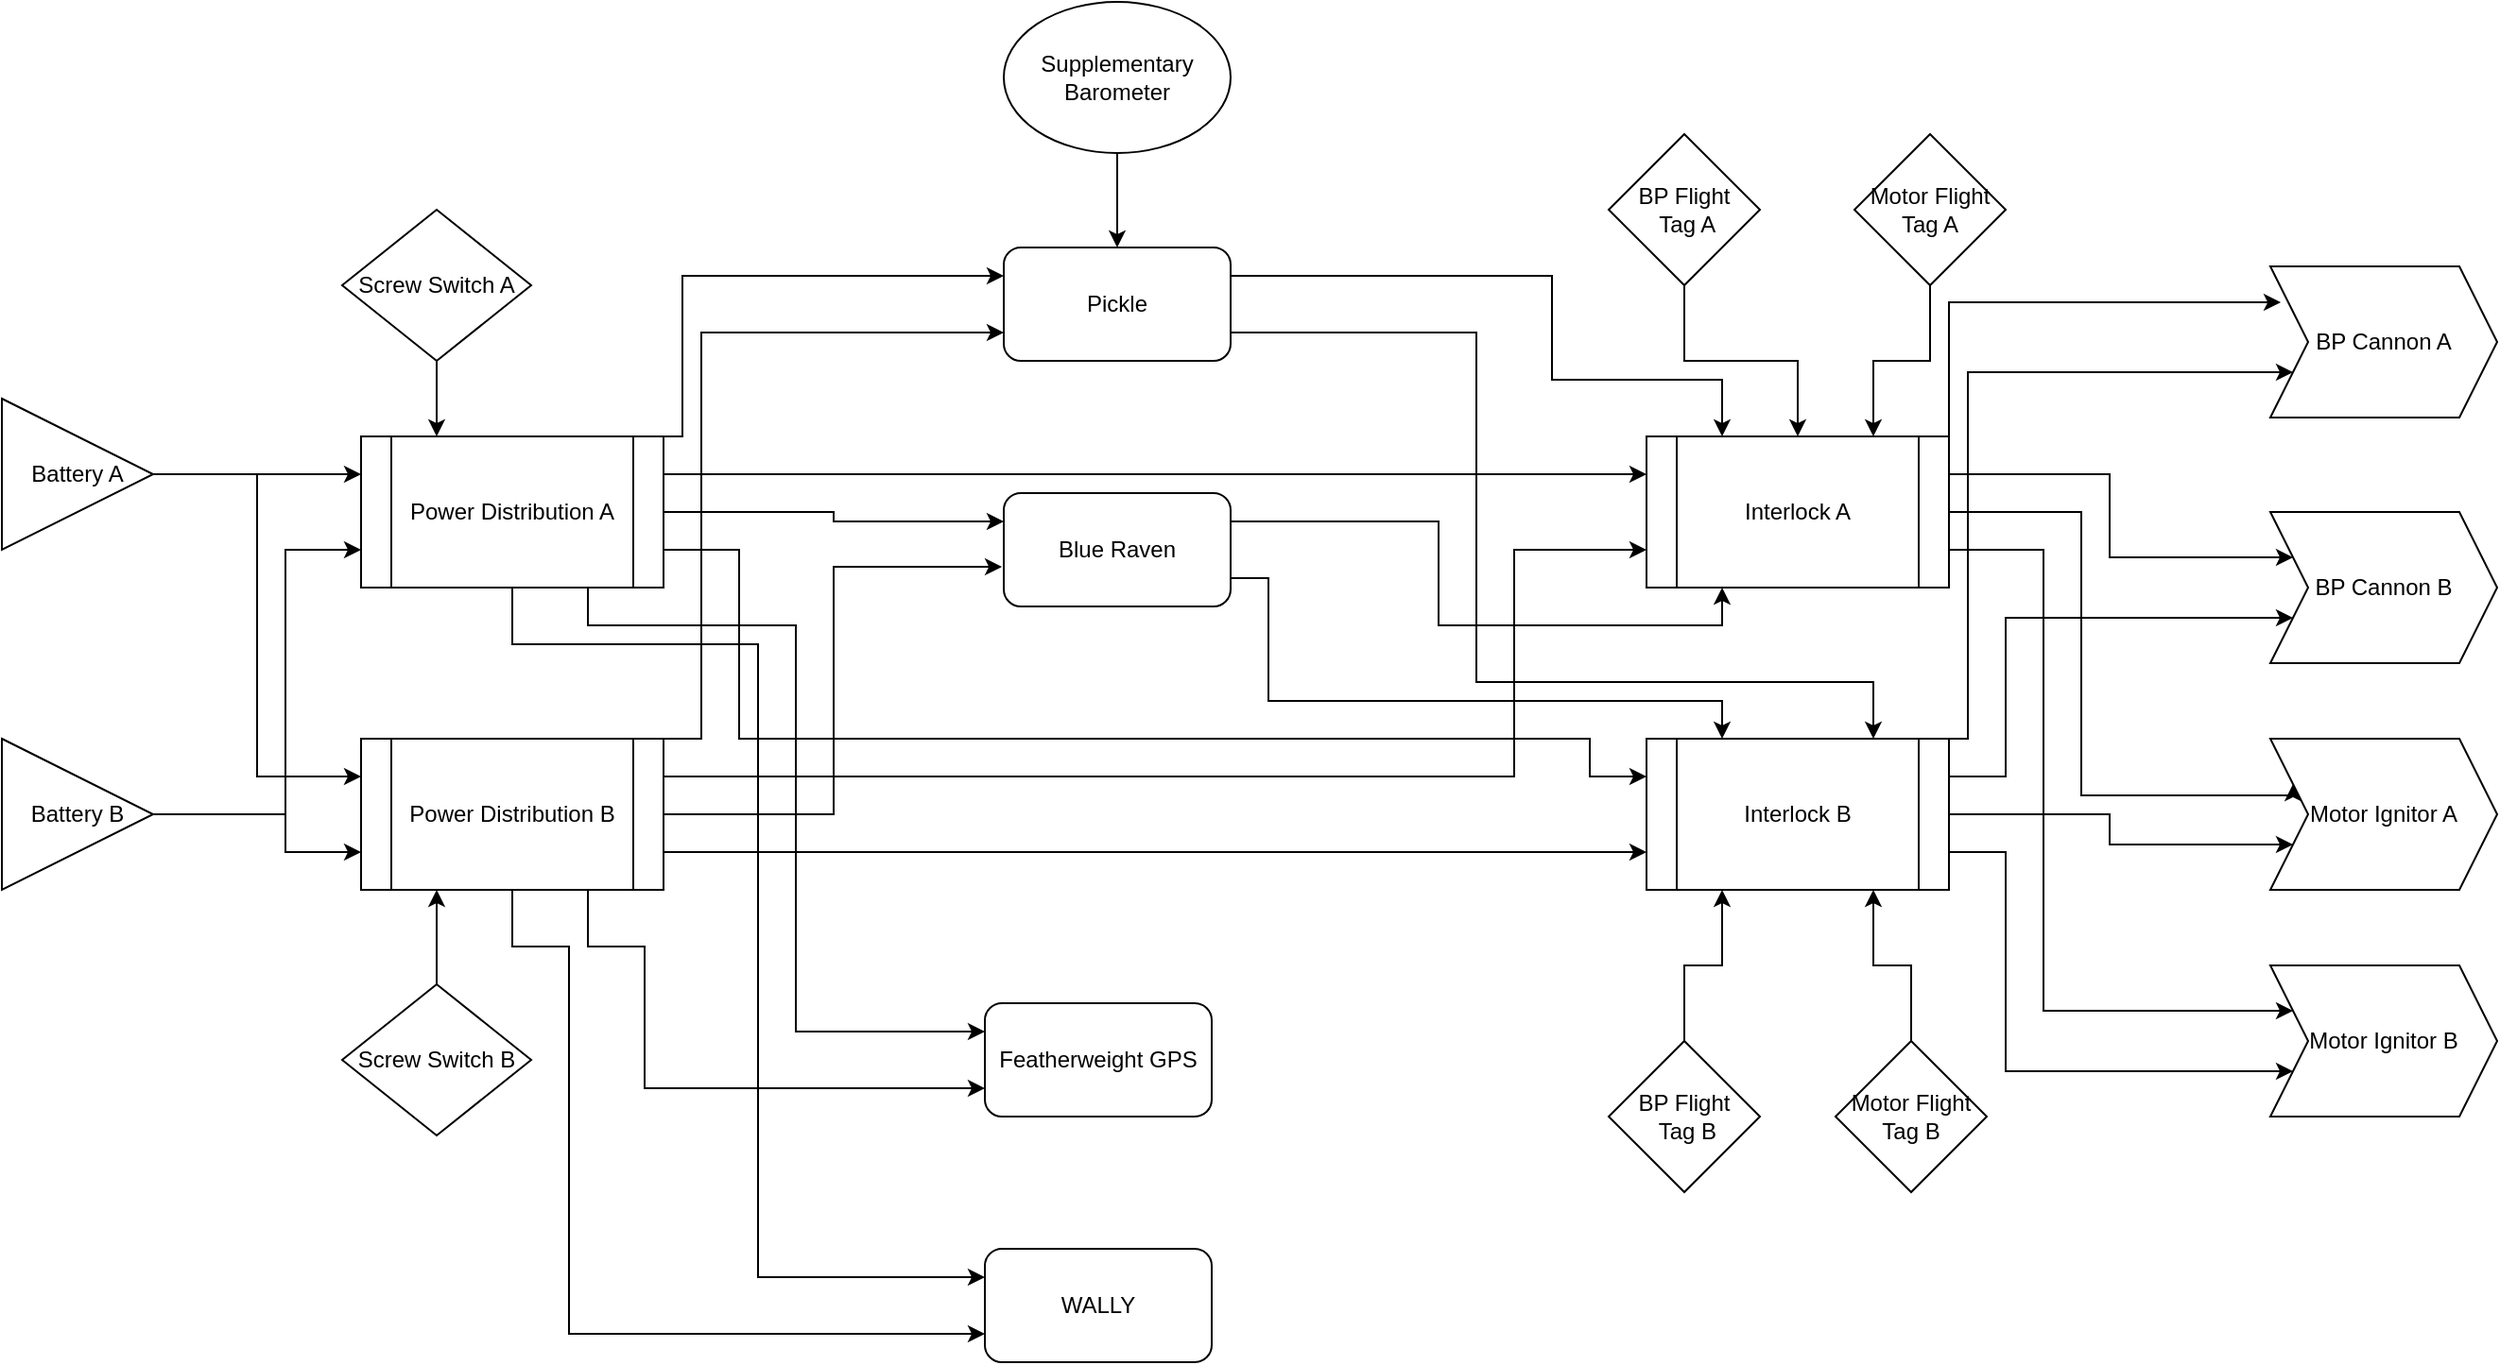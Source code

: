 <mxfile version="23.1.6" type="github">
  <diagram name="Page-1" id="FAxnaVmDCdUew-bZ3t1k">
    <mxGraphModel dx="1193" dy="698" grid="1" gridSize="10" guides="1" tooltips="1" connect="1" arrows="1" fold="1" page="1" pageScale="1" pageWidth="1654" pageHeight="1169" math="0" shadow="0">
      <root>
        <mxCell id="0" />
        <mxCell id="1" parent="0" />
        <mxCell id="Ocz2RVNLNiVchELcto32-72" style="edgeStyle=orthogonalEdgeStyle;rounded=0;orthogonalLoop=1;jettySize=auto;html=1;exitX=1;exitY=0;exitDx=0;exitDy=0;entryX=0;entryY=0.25;entryDx=0;entryDy=0;" edge="1" parent="1" source="Ocz2RVNLNiVchELcto32-1" target="Ocz2RVNLNiVchELcto32-20">
          <mxGeometry relative="1" as="geometry">
            <Array as="points">
              <mxPoint x="570" y="240" />
              <mxPoint x="570" y="155" />
            </Array>
          </mxGeometry>
        </mxCell>
        <mxCell id="Ocz2RVNLNiVchELcto32-73" style="edgeStyle=orthogonalEdgeStyle;rounded=0;orthogonalLoop=1;jettySize=auto;html=1;exitX=1;exitY=0.25;exitDx=0;exitDy=0;entryX=0;entryY=0.25;entryDx=0;entryDy=0;" edge="1" parent="1" source="Ocz2RVNLNiVchELcto32-1" target="Ocz2RVNLNiVchELcto32-41">
          <mxGeometry relative="1" as="geometry" />
        </mxCell>
        <mxCell id="Ocz2RVNLNiVchELcto32-74" style="edgeStyle=orthogonalEdgeStyle;rounded=0;orthogonalLoop=1;jettySize=auto;html=1;exitX=1;exitY=0.5;exitDx=0;exitDy=0;entryX=0;entryY=0.25;entryDx=0;entryDy=0;" edge="1" parent="1" source="Ocz2RVNLNiVchELcto32-1" target="Ocz2RVNLNiVchELcto32-24">
          <mxGeometry relative="1" as="geometry" />
        </mxCell>
        <mxCell id="Ocz2RVNLNiVchELcto32-75" style="edgeStyle=orthogonalEdgeStyle;rounded=0;orthogonalLoop=1;jettySize=auto;html=1;exitX=1;exitY=0.75;exitDx=0;exitDy=0;entryX=0;entryY=0.25;entryDx=0;entryDy=0;" edge="1" parent="1" source="Ocz2RVNLNiVchELcto32-1" target="Ocz2RVNLNiVchELcto32-42">
          <mxGeometry relative="1" as="geometry">
            <Array as="points">
              <mxPoint x="600" y="300" />
              <mxPoint x="600" y="400" />
              <mxPoint x="1050" y="400" />
              <mxPoint x="1050" y="420" />
            </Array>
          </mxGeometry>
        </mxCell>
        <mxCell id="Ocz2RVNLNiVchELcto32-101" style="edgeStyle=orthogonalEdgeStyle;rounded=0;orthogonalLoop=1;jettySize=auto;html=1;exitX=0.75;exitY=1;exitDx=0;exitDy=0;entryX=0;entryY=0.25;entryDx=0;entryDy=0;" edge="1" parent="1" source="Ocz2RVNLNiVchELcto32-1" target="Ocz2RVNLNiVchELcto32-28">
          <mxGeometry relative="1" as="geometry">
            <Array as="points">
              <mxPoint x="520" y="340" />
              <mxPoint x="630" y="340" />
              <mxPoint x="630" y="555" />
            </Array>
          </mxGeometry>
        </mxCell>
        <mxCell id="Ocz2RVNLNiVchELcto32-102" style="edgeStyle=orthogonalEdgeStyle;rounded=0;orthogonalLoop=1;jettySize=auto;html=1;exitX=0.5;exitY=1;exitDx=0;exitDy=0;entryX=0;entryY=0.25;entryDx=0;entryDy=0;" edge="1" parent="1" source="Ocz2RVNLNiVchELcto32-1" target="Ocz2RVNLNiVchELcto32-27">
          <mxGeometry relative="1" as="geometry">
            <Array as="points">
              <mxPoint x="480" y="350" />
              <mxPoint x="610" y="350" />
              <mxPoint x="610" y="685" />
            </Array>
          </mxGeometry>
        </mxCell>
        <mxCell id="Ocz2RVNLNiVchELcto32-1" value="Power Distribution A" style="shape=process;whiteSpace=wrap;html=1;backgroundOutline=1;" vertex="1" parent="1">
          <mxGeometry x="400" y="240" width="160" height="80" as="geometry" />
        </mxCell>
        <mxCell id="Ocz2RVNLNiVchELcto32-76" style="edgeStyle=orthogonalEdgeStyle;rounded=0;orthogonalLoop=1;jettySize=auto;html=1;exitX=1;exitY=0;exitDx=0;exitDy=0;entryX=0;entryY=0.75;entryDx=0;entryDy=0;" edge="1" parent="1" source="Ocz2RVNLNiVchELcto32-2" target="Ocz2RVNLNiVchELcto32-20">
          <mxGeometry relative="1" as="geometry">
            <Array as="points">
              <mxPoint x="580" y="400" />
              <mxPoint x="580" y="185" />
            </Array>
          </mxGeometry>
        </mxCell>
        <mxCell id="Ocz2RVNLNiVchELcto32-77" style="edgeStyle=orthogonalEdgeStyle;rounded=0;orthogonalLoop=1;jettySize=auto;html=1;exitX=1;exitY=0.25;exitDx=0;exitDy=0;entryX=0;entryY=0.75;entryDx=0;entryDy=0;" edge="1" parent="1" source="Ocz2RVNLNiVchELcto32-2" target="Ocz2RVNLNiVchELcto32-41">
          <mxGeometry relative="1" as="geometry">
            <Array as="points">
              <mxPoint x="1010" y="420" />
              <mxPoint x="1010" y="300" />
            </Array>
          </mxGeometry>
        </mxCell>
        <mxCell id="Ocz2RVNLNiVchELcto32-79" style="edgeStyle=orthogonalEdgeStyle;rounded=0;orthogonalLoop=1;jettySize=auto;html=1;exitX=1;exitY=0.75;exitDx=0;exitDy=0;entryX=0;entryY=0.75;entryDx=0;entryDy=0;" edge="1" parent="1" source="Ocz2RVNLNiVchELcto32-2" target="Ocz2RVNLNiVchELcto32-42">
          <mxGeometry relative="1" as="geometry" />
        </mxCell>
        <mxCell id="Ocz2RVNLNiVchELcto32-105" style="edgeStyle=orthogonalEdgeStyle;rounded=0;orthogonalLoop=1;jettySize=auto;html=1;exitX=0.75;exitY=1;exitDx=0;exitDy=0;entryX=0;entryY=0.75;entryDx=0;entryDy=0;" edge="1" parent="1" source="Ocz2RVNLNiVchELcto32-2" target="Ocz2RVNLNiVchELcto32-28">
          <mxGeometry relative="1" as="geometry">
            <Array as="points">
              <mxPoint x="520" y="510" />
              <mxPoint x="550" y="510" />
              <mxPoint x="550" y="585" />
            </Array>
          </mxGeometry>
        </mxCell>
        <mxCell id="Ocz2RVNLNiVchELcto32-106" style="edgeStyle=orthogonalEdgeStyle;rounded=0;orthogonalLoop=1;jettySize=auto;html=1;exitX=0.5;exitY=1;exitDx=0;exitDy=0;entryX=0;entryY=0.75;entryDx=0;entryDy=0;" edge="1" parent="1" source="Ocz2RVNLNiVchELcto32-2" target="Ocz2RVNLNiVchELcto32-27">
          <mxGeometry relative="1" as="geometry">
            <Array as="points">
              <mxPoint x="480" y="510" />
              <mxPoint x="510" y="510" />
              <mxPoint x="510" y="715" />
            </Array>
          </mxGeometry>
        </mxCell>
        <mxCell id="Ocz2RVNLNiVchELcto32-2" value="Power Distribution B" style="shape=process;whiteSpace=wrap;html=1;backgroundOutline=1;" vertex="1" parent="1">
          <mxGeometry x="400" y="400" width="160" height="80" as="geometry" />
        </mxCell>
        <mxCell id="Ocz2RVNLNiVchELcto32-17" style="edgeStyle=orthogonalEdgeStyle;rounded=0;orthogonalLoop=1;jettySize=auto;html=1;exitX=1;exitY=0.5;exitDx=0;exitDy=0;entryX=0;entryY=0.75;entryDx=0;entryDy=0;" edge="1" parent="1" source="Ocz2RVNLNiVchELcto32-3" target="Ocz2RVNLNiVchELcto32-2">
          <mxGeometry relative="1" as="geometry">
            <Array as="points">
              <mxPoint x="360" y="440" />
              <mxPoint x="360" y="460" />
            </Array>
          </mxGeometry>
        </mxCell>
        <mxCell id="Ocz2RVNLNiVchELcto32-18" style="edgeStyle=orthogonalEdgeStyle;rounded=0;orthogonalLoop=1;jettySize=auto;html=1;exitX=1;exitY=0.5;exitDx=0;exitDy=0;entryX=0;entryY=0.75;entryDx=0;entryDy=0;" edge="1" parent="1" source="Ocz2RVNLNiVchELcto32-3" target="Ocz2RVNLNiVchELcto32-1">
          <mxGeometry relative="1" as="geometry">
            <Array as="points">
              <mxPoint x="360" y="440" />
              <mxPoint x="360" y="300" />
            </Array>
          </mxGeometry>
        </mxCell>
        <mxCell id="Ocz2RVNLNiVchELcto32-3" value="Battery B" style="triangle;whiteSpace=wrap;html=1;" vertex="1" parent="1">
          <mxGeometry x="210" y="400" width="80" height="80" as="geometry" />
        </mxCell>
        <mxCell id="Ocz2RVNLNiVchELcto32-13" style="edgeStyle=orthogonalEdgeStyle;rounded=0;orthogonalLoop=1;jettySize=auto;html=1;exitX=1;exitY=0.5;exitDx=0;exitDy=0;entryX=0;entryY=0.25;entryDx=0;entryDy=0;" edge="1" parent="1" source="Ocz2RVNLNiVchELcto32-4" target="Ocz2RVNLNiVchELcto32-1">
          <mxGeometry relative="1" as="geometry" />
        </mxCell>
        <mxCell id="Ocz2RVNLNiVchELcto32-15" style="edgeStyle=orthogonalEdgeStyle;rounded=0;orthogonalLoop=1;jettySize=auto;html=1;exitX=1;exitY=0.5;exitDx=0;exitDy=0;entryX=0;entryY=0.25;entryDx=0;entryDy=0;" edge="1" parent="1" source="Ocz2RVNLNiVchELcto32-4" target="Ocz2RVNLNiVchELcto32-2">
          <mxGeometry relative="1" as="geometry" />
        </mxCell>
        <mxCell id="Ocz2RVNLNiVchELcto32-4" value="Battery A" style="triangle;whiteSpace=wrap;html=1;" vertex="1" parent="1">
          <mxGeometry x="210" y="220" width="80" height="80" as="geometry" />
        </mxCell>
        <mxCell id="Ocz2RVNLNiVchELcto32-104" style="edgeStyle=orthogonalEdgeStyle;rounded=0;orthogonalLoop=1;jettySize=auto;html=1;exitX=0.5;exitY=1;exitDx=0;exitDy=0;entryX=0.25;entryY=0;entryDx=0;entryDy=0;" edge="1" parent="1" source="Ocz2RVNLNiVchELcto32-8" target="Ocz2RVNLNiVchELcto32-1">
          <mxGeometry relative="1" as="geometry" />
        </mxCell>
        <mxCell id="Ocz2RVNLNiVchELcto32-8" value="Screw Switch A" style="rhombus;whiteSpace=wrap;html=1;" vertex="1" parent="1">
          <mxGeometry x="390" y="120" width="100" height="80" as="geometry" />
        </mxCell>
        <mxCell id="Ocz2RVNLNiVchELcto32-103" style="edgeStyle=orthogonalEdgeStyle;rounded=0;orthogonalLoop=1;jettySize=auto;html=1;exitX=0.5;exitY=0;exitDx=0;exitDy=0;entryX=0.25;entryY=1;entryDx=0;entryDy=0;" edge="1" parent="1" source="Ocz2RVNLNiVchELcto32-9" target="Ocz2RVNLNiVchELcto32-2">
          <mxGeometry relative="1" as="geometry" />
        </mxCell>
        <mxCell id="Ocz2RVNLNiVchELcto32-9" value="Screw Switch B" style="rhombus;whiteSpace=wrap;html=1;" vertex="1" parent="1">
          <mxGeometry x="390" y="530" width="100" height="80" as="geometry" />
        </mxCell>
        <mxCell id="Ocz2RVNLNiVchELcto32-97" style="edgeStyle=orthogonalEdgeStyle;rounded=0;orthogonalLoop=1;jettySize=auto;html=1;exitX=1;exitY=0.25;exitDx=0;exitDy=0;entryX=0.25;entryY=0;entryDx=0;entryDy=0;" edge="1" parent="1" source="Ocz2RVNLNiVchELcto32-20" target="Ocz2RVNLNiVchELcto32-41">
          <mxGeometry relative="1" as="geometry">
            <Array as="points">
              <mxPoint x="1030" y="155" />
              <mxPoint x="1030" y="210" />
              <mxPoint x="1120" y="210" />
            </Array>
          </mxGeometry>
        </mxCell>
        <mxCell id="Ocz2RVNLNiVchELcto32-98" style="edgeStyle=orthogonalEdgeStyle;rounded=0;orthogonalLoop=1;jettySize=auto;html=1;exitX=1;exitY=0.75;exitDx=0;exitDy=0;entryX=0.75;entryY=0;entryDx=0;entryDy=0;" edge="1" parent="1" source="Ocz2RVNLNiVchELcto32-20" target="Ocz2RVNLNiVchELcto32-42">
          <mxGeometry relative="1" as="geometry">
            <Array as="points">
              <mxPoint x="990" y="185" />
              <mxPoint x="990" y="370" />
              <mxPoint x="1200" y="370" />
            </Array>
          </mxGeometry>
        </mxCell>
        <mxCell id="Ocz2RVNLNiVchELcto32-20" value="Pickle" style="rounded=1;whiteSpace=wrap;html=1;" vertex="1" parent="1">
          <mxGeometry x="740" y="140" width="120" height="60" as="geometry" />
        </mxCell>
        <mxCell id="Ocz2RVNLNiVchELcto32-99" style="edgeStyle=orthogonalEdgeStyle;rounded=0;orthogonalLoop=1;jettySize=auto;html=1;exitX=1;exitY=0.25;exitDx=0;exitDy=0;entryX=0.25;entryY=1;entryDx=0;entryDy=0;" edge="1" parent="1" source="Ocz2RVNLNiVchELcto32-24" target="Ocz2RVNLNiVchELcto32-41">
          <mxGeometry relative="1" as="geometry" />
        </mxCell>
        <mxCell id="Ocz2RVNLNiVchELcto32-100" style="edgeStyle=orthogonalEdgeStyle;rounded=0;orthogonalLoop=1;jettySize=auto;html=1;exitX=1;exitY=0.75;exitDx=0;exitDy=0;entryX=0.25;entryY=0;entryDx=0;entryDy=0;" edge="1" parent="1" source="Ocz2RVNLNiVchELcto32-24" target="Ocz2RVNLNiVchELcto32-42">
          <mxGeometry relative="1" as="geometry">
            <Array as="points">
              <mxPoint x="880" y="315" />
              <mxPoint x="880" y="380" />
              <mxPoint x="1120" y="380" />
            </Array>
          </mxGeometry>
        </mxCell>
        <mxCell id="Ocz2RVNLNiVchELcto32-24" value="Blue Raven" style="rounded=1;whiteSpace=wrap;html=1;" vertex="1" parent="1">
          <mxGeometry x="740" y="270" width="120" height="60" as="geometry" />
        </mxCell>
        <mxCell id="Ocz2RVNLNiVchELcto32-27" value="WALLY" style="rounded=1;whiteSpace=wrap;html=1;" vertex="1" parent="1">
          <mxGeometry x="730" y="670" width="120" height="60" as="geometry" />
        </mxCell>
        <mxCell id="Ocz2RVNLNiVchELcto32-28" value="Featherweight GPS" style="rounded=1;whiteSpace=wrap;html=1;" vertex="1" parent="1">
          <mxGeometry x="730" y="540" width="120" height="60" as="geometry" />
        </mxCell>
        <mxCell id="Ocz2RVNLNiVchELcto32-39" style="edgeStyle=orthogonalEdgeStyle;rounded=0;orthogonalLoop=1;jettySize=auto;html=1;exitX=0.5;exitY=1;exitDx=0;exitDy=0;entryX=0.5;entryY=0;entryDx=0;entryDy=0;" edge="1" parent="1" source="Ocz2RVNLNiVchELcto32-38" target="Ocz2RVNLNiVchELcto32-20">
          <mxGeometry relative="1" as="geometry" />
        </mxCell>
        <mxCell id="Ocz2RVNLNiVchELcto32-38" value="Supplementary Barometer" style="ellipse;whiteSpace=wrap;html=1;" vertex="1" parent="1">
          <mxGeometry x="740" y="10" width="120" height="80" as="geometry" />
        </mxCell>
        <mxCell id="Ocz2RVNLNiVchELcto32-89" style="edgeStyle=orthogonalEdgeStyle;rounded=0;orthogonalLoop=1;jettySize=auto;html=1;exitX=1;exitY=0.25;exitDx=0;exitDy=0;entryX=0;entryY=0.25;entryDx=0;entryDy=0;" edge="1" parent="1" source="Ocz2RVNLNiVchELcto32-41" target="Ocz2RVNLNiVchELcto32-56">
          <mxGeometry relative="1" as="geometry" />
        </mxCell>
        <mxCell id="Ocz2RVNLNiVchELcto32-90" style="edgeStyle=orthogonalEdgeStyle;rounded=0;orthogonalLoop=1;jettySize=auto;html=1;exitX=1;exitY=0.5;exitDx=0;exitDy=0;entryX=0;entryY=0.25;entryDx=0;entryDy=0;" edge="1" parent="1" source="Ocz2RVNLNiVchELcto32-41" target="Ocz2RVNLNiVchELcto32-57">
          <mxGeometry relative="1" as="geometry">
            <Array as="points">
              <mxPoint x="1310" y="280" />
              <mxPoint x="1310" y="430" />
              <mxPoint x="1422" y="430" />
            </Array>
          </mxGeometry>
        </mxCell>
        <mxCell id="Ocz2RVNLNiVchELcto32-91" style="edgeStyle=orthogonalEdgeStyle;rounded=0;orthogonalLoop=1;jettySize=auto;html=1;exitX=1;exitY=0.75;exitDx=0;exitDy=0;entryX=0;entryY=0.25;entryDx=0;entryDy=0;" edge="1" parent="1" source="Ocz2RVNLNiVchELcto32-41" target="Ocz2RVNLNiVchELcto32-63">
          <mxGeometry relative="1" as="geometry">
            <Array as="points">
              <mxPoint x="1290" y="300" />
              <mxPoint x="1290" y="544" />
            </Array>
          </mxGeometry>
        </mxCell>
        <mxCell id="Ocz2RVNLNiVchELcto32-41" value="Interlock A" style="shape=process;whiteSpace=wrap;html=1;backgroundOutline=1;" vertex="1" parent="1">
          <mxGeometry x="1080" y="240" width="160" height="80" as="geometry" />
        </mxCell>
        <mxCell id="Ocz2RVNLNiVchELcto32-87" style="edgeStyle=orthogonalEdgeStyle;rounded=0;orthogonalLoop=1;jettySize=auto;html=1;exitX=1;exitY=0;exitDx=0;exitDy=0;entryX=0;entryY=0.75;entryDx=0;entryDy=0;" edge="1" parent="1" source="Ocz2RVNLNiVchELcto32-42" target="Ocz2RVNLNiVchELcto32-55">
          <mxGeometry relative="1" as="geometry">
            <Array as="points">
              <mxPoint x="1250" y="400" />
              <mxPoint x="1250" y="206" />
            </Array>
          </mxGeometry>
        </mxCell>
        <mxCell id="Ocz2RVNLNiVchELcto32-92" style="edgeStyle=orthogonalEdgeStyle;rounded=0;orthogonalLoop=1;jettySize=auto;html=1;exitX=1;exitY=0.25;exitDx=0;exitDy=0;entryX=0;entryY=0.75;entryDx=0;entryDy=0;" edge="1" parent="1" source="Ocz2RVNLNiVchELcto32-42" target="Ocz2RVNLNiVchELcto32-56">
          <mxGeometry relative="1" as="geometry">
            <Array as="points">
              <mxPoint x="1270" y="420" />
              <mxPoint x="1270" y="336" />
            </Array>
          </mxGeometry>
        </mxCell>
        <mxCell id="Ocz2RVNLNiVchELcto32-93" style="edgeStyle=orthogonalEdgeStyle;rounded=0;orthogonalLoop=1;jettySize=auto;html=1;exitX=1;exitY=0.5;exitDx=0;exitDy=0;entryX=0;entryY=0.75;entryDx=0;entryDy=0;" edge="1" parent="1" source="Ocz2RVNLNiVchELcto32-42" target="Ocz2RVNLNiVchELcto32-57">
          <mxGeometry relative="1" as="geometry" />
        </mxCell>
        <mxCell id="Ocz2RVNLNiVchELcto32-94" style="edgeStyle=orthogonalEdgeStyle;rounded=0;orthogonalLoop=1;jettySize=auto;html=1;exitX=1;exitY=0.75;exitDx=0;exitDy=0;entryX=0;entryY=0.75;entryDx=0;entryDy=0;" edge="1" parent="1" source="Ocz2RVNLNiVchELcto32-42" target="Ocz2RVNLNiVchELcto32-63">
          <mxGeometry relative="1" as="geometry">
            <Array as="points">
              <mxPoint x="1270" y="460" />
              <mxPoint x="1270" y="576" />
            </Array>
          </mxGeometry>
        </mxCell>
        <mxCell id="Ocz2RVNLNiVchELcto32-42" value="Interlock B" style="shape=process;whiteSpace=wrap;html=1;backgroundOutline=1;" vertex="1" parent="1">
          <mxGeometry x="1080" y="400" width="160" height="80" as="geometry" />
        </mxCell>
        <mxCell id="Ocz2RVNLNiVchELcto32-55" value="BP Cannon A" style="shape=step;perimeter=stepPerimeter;whiteSpace=wrap;html=1;fixedSize=1;" vertex="1" parent="1">
          <mxGeometry x="1410" y="150" width="120" height="80" as="geometry" />
        </mxCell>
        <mxCell id="Ocz2RVNLNiVchELcto32-56" value="BP Cannon B" style="shape=step;perimeter=stepPerimeter;whiteSpace=wrap;html=1;fixedSize=1;" vertex="1" parent="1">
          <mxGeometry x="1410" y="280" width="120" height="80" as="geometry" />
        </mxCell>
        <mxCell id="Ocz2RVNLNiVchELcto32-57" value="Motor Ignitor A" style="shape=step;perimeter=stepPerimeter;whiteSpace=wrap;html=1;fixedSize=1;" vertex="1" parent="1">
          <mxGeometry x="1410" y="400" width="120" height="80" as="geometry" />
        </mxCell>
        <mxCell id="Ocz2RVNLNiVchELcto32-63" value="Motor Ignitor B" style="shape=step;perimeter=stepPerimeter;whiteSpace=wrap;html=1;fixedSize=1;" vertex="1" parent="1">
          <mxGeometry x="1410" y="520" width="120" height="80" as="geometry" />
        </mxCell>
        <mxCell id="Ocz2RVNLNiVchELcto32-96" style="edgeStyle=orthogonalEdgeStyle;rounded=0;orthogonalLoop=1;jettySize=auto;html=1;exitX=0.5;exitY=1;exitDx=0;exitDy=0;entryX=0.5;entryY=0;entryDx=0;entryDy=0;" edge="1" parent="1" source="Ocz2RVNLNiVchELcto32-67" target="Ocz2RVNLNiVchELcto32-41">
          <mxGeometry relative="1" as="geometry" />
        </mxCell>
        <mxCell id="Ocz2RVNLNiVchELcto32-67" value="BP Flight&lt;br&gt;&amp;nbsp;Tag A" style="rhombus;whiteSpace=wrap;html=1;" vertex="1" parent="1">
          <mxGeometry x="1060" y="80" width="80" height="80" as="geometry" />
        </mxCell>
        <mxCell id="Ocz2RVNLNiVchELcto32-84" style="edgeStyle=orthogonalEdgeStyle;rounded=0;orthogonalLoop=1;jettySize=auto;html=1;exitX=0.5;exitY=1;exitDx=0;exitDy=0;entryX=0.75;entryY=0;entryDx=0;entryDy=0;" edge="1" parent="1" source="Ocz2RVNLNiVchELcto32-68" target="Ocz2RVNLNiVchELcto32-41">
          <mxGeometry relative="1" as="geometry" />
        </mxCell>
        <mxCell id="Ocz2RVNLNiVchELcto32-68" value="Motor Flight Tag A" style="rhombus;whiteSpace=wrap;html=1;" vertex="1" parent="1">
          <mxGeometry x="1190" y="80" width="80" height="80" as="geometry" />
        </mxCell>
        <mxCell id="Ocz2RVNLNiVchELcto32-80" style="edgeStyle=orthogonalEdgeStyle;rounded=0;orthogonalLoop=1;jettySize=auto;html=1;exitX=0.5;exitY=0;exitDx=0;exitDy=0;entryX=0.25;entryY=1;entryDx=0;entryDy=0;" edge="1" parent="1" source="Ocz2RVNLNiVchELcto32-69" target="Ocz2RVNLNiVchELcto32-42">
          <mxGeometry relative="1" as="geometry" />
        </mxCell>
        <mxCell id="Ocz2RVNLNiVchELcto32-69" value="BP Flight&lt;br&gt;&amp;nbsp;Tag B" style="rhombus;whiteSpace=wrap;html=1;" vertex="1" parent="1">
          <mxGeometry x="1060" y="560" width="80" height="80" as="geometry" />
        </mxCell>
        <mxCell id="Ocz2RVNLNiVchELcto32-82" style="edgeStyle=orthogonalEdgeStyle;rounded=0;orthogonalLoop=1;jettySize=auto;html=1;exitX=0.5;exitY=0;exitDx=0;exitDy=0;entryX=0.75;entryY=1;entryDx=0;entryDy=0;" edge="1" parent="1" source="Ocz2RVNLNiVchELcto32-70" target="Ocz2RVNLNiVchELcto32-42">
          <mxGeometry relative="1" as="geometry" />
        </mxCell>
        <mxCell id="Ocz2RVNLNiVchELcto32-70" value="Motor Flight Tag B" style="rhombus;whiteSpace=wrap;html=1;" vertex="1" parent="1">
          <mxGeometry x="1180" y="560" width="80" height="80" as="geometry" />
        </mxCell>
        <mxCell id="Ocz2RVNLNiVchELcto32-78" style="edgeStyle=orthogonalEdgeStyle;rounded=0;orthogonalLoop=1;jettySize=auto;html=1;exitX=1;exitY=0.5;exitDx=0;exitDy=0;entryX=-0.008;entryY=0.65;entryDx=0;entryDy=0;entryPerimeter=0;" edge="1" parent="1" source="Ocz2RVNLNiVchELcto32-2" target="Ocz2RVNLNiVchELcto32-24">
          <mxGeometry relative="1" as="geometry" />
        </mxCell>
        <mxCell id="Ocz2RVNLNiVchELcto32-86" style="edgeStyle=orthogonalEdgeStyle;rounded=0;orthogonalLoop=1;jettySize=auto;html=1;exitX=1;exitY=0;exitDx=0;exitDy=0;entryX=0.046;entryY=0.238;entryDx=0;entryDy=0;entryPerimeter=0;" edge="1" parent="1" source="Ocz2RVNLNiVchELcto32-41" target="Ocz2RVNLNiVchELcto32-55">
          <mxGeometry relative="1" as="geometry">
            <Array as="points">
              <mxPoint x="1240" y="169" />
            </Array>
          </mxGeometry>
        </mxCell>
      </root>
    </mxGraphModel>
  </diagram>
</mxfile>
